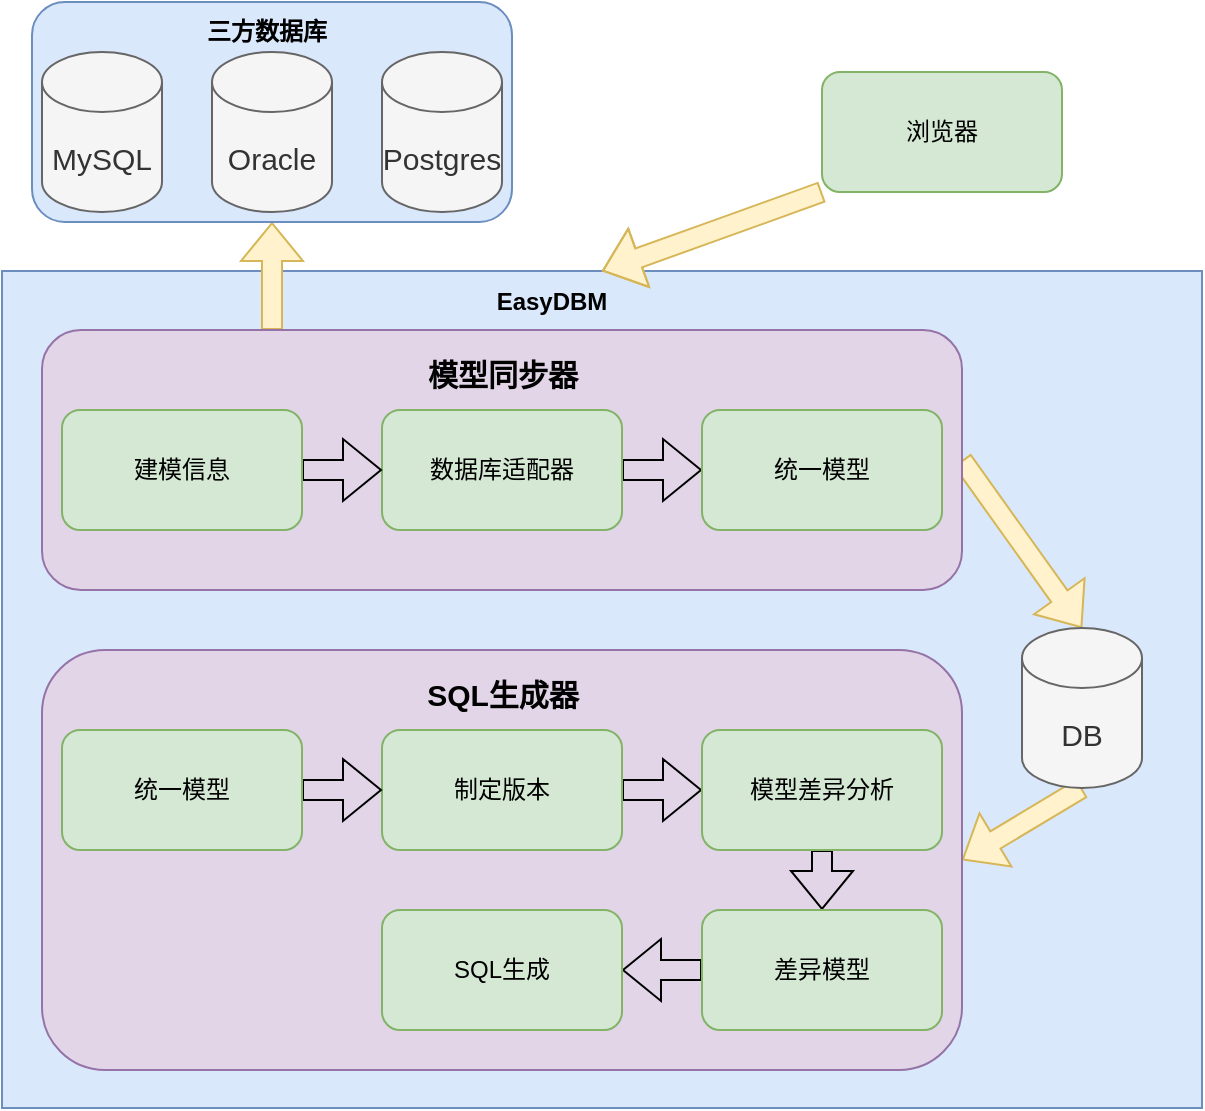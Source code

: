 <mxfile version="20.3.0" type="device"><diagram name="Page-1" id="c7558073-3199-34d8-9f00-42111426c3f3"><mxGraphModel dx="1102" dy="1012" grid="1" gridSize="10" guides="1" tooltips="1" connect="1" arrows="1" fold="1" page="1" pageScale="1" pageWidth="826" pageHeight="1169" background="none" math="0" shadow="0"><root><mxCell id="0"/><mxCell id="1" parent="0"/><mxCell id="Vg9A6X_OghYamFGoCZQ6-18" value="" style="rounded=0;whiteSpace=wrap;html=1;fillColor=#dae8fc;strokeColor=#6c8ebf;" parent="1" vertex="1"><mxGeometry x="130" y="211.5" width="600" height="418.5" as="geometry"/></mxCell><mxCell id="Xhe0FWqom_K3WWO9ixjx-147" style="edgeStyle=none;shape=flexArrow;rounded=0;orthogonalLoop=1;jettySize=auto;html=1;exitX=1;exitY=0.5;exitDx=0;exitDy=0;entryX=0.5;entryY=0;entryDx=0;entryDy=0;entryPerimeter=0;fontSize=15;fillColor=#fff2cc;strokeColor=#d6b656;" parent="1" source="Xhe0FWqom_K3WWO9ixjx-132" target="Xhe0FWqom_K3WWO9ixjx-146" edge="1"><mxGeometry relative="1" as="geometry"/></mxCell><mxCell id="Vg9A6X_OghYamFGoCZQ6-24" style="shape=flexArrow;rounded=0;orthogonalLoop=1;jettySize=auto;html=1;exitX=0.25;exitY=0;exitDx=0;exitDy=0;entryX=0.5;entryY=1;entryDx=0;entryDy=0;fillColor=#fff2cc;strokeColor=#d6b656;" parent="1" source="Xhe0FWqom_K3WWO9ixjx-132" target="Vg9A6X_OghYamFGoCZQ6-14" edge="1"><mxGeometry relative="1" as="geometry"/></mxCell><mxCell id="Xhe0FWqom_K3WWO9ixjx-132" value="" style="rounded=1;whiteSpace=wrap;html=1;fillColor=#e1d5e7;strokeColor=#9673a6;" parent="1" vertex="1"><mxGeometry x="150" y="241" width="460" height="130" as="geometry"/></mxCell><mxCell id="Xhe0FWqom_K3WWO9ixjx-145" style="edgeStyle=none;shape=flexArrow;rounded=0;orthogonalLoop=1;jettySize=auto;html=1;exitX=1;exitY=0.5;exitDx=0;exitDy=0;entryX=0;entryY=0.5;entryDx=0;entryDy=0;fontSize=15;" parent="1" source="Xhe0FWqom_K3WWO9ixjx-133" target="Xhe0FWqom_K3WWO9ixjx-134" edge="1"><mxGeometry relative="1" as="geometry"/></mxCell><mxCell id="Xhe0FWqom_K3WWO9ixjx-133" value="数据库适配器" style="rounded=1;whiteSpace=wrap;html=1;fillColor=#d5e8d4;strokeColor=#82b366;" parent="1" vertex="1"><mxGeometry x="320" y="281" width="120" height="60" as="geometry"/></mxCell><mxCell id="Xhe0FWqom_K3WWO9ixjx-134" value="统一模型" style="rounded=1;whiteSpace=wrap;html=1;fillColor=#d5e8d4;strokeColor=#82b366;" parent="1" vertex="1"><mxGeometry x="480" y="281" width="120" height="60" as="geometry"/></mxCell><mxCell id="Xhe0FWqom_K3WWO9ixjx-135" value="&lt;font style=&quot;font-size: 15px;&quot;&gt;模型同步器&lt;/font&gt;" style="text;strokeColor=none;fillColor=none;html=1;fontSize=24;fontStyle=1;verticalAlign=middle;align=center;" parent="1" vertex="1"><mxGeometry x="330" y="241" width="100" height="40" as="geometry"/></mxCell><mxCell id="Xhe0FWqom_K3WWO9ixjx-144" style="edgeStyle=none;rounded=0;orthogonalLoop=1;jettySize=auto;html=1;exitX=1;exitY=0.5;exitDx=0;exitDy=0;entryX=0;entryY=0.5;entryDx=0;entryDy=0;fontSize=15;shape=flexArrow;" parent="1" source="Xhe0FWqom_K3WWO9ixjx-142" target="Xhe0FWqom_K3WWO9ixjx-133" edge="1"><mxGeometry relative="1" as="geometry"/></mxCell><mxCell id="Xhe0FWqom_K3WWO9ixjx-142" value="建模信息" style="rounded=1;whiteSpace=wrap;html=1;fillColor=#d5e8d4;strokeColor=#82b366;" parent="1" vertex="1"><mxGeometry x="160" y="281" width="120" height="60" as="geometry"/></mxCell><mxCell id="Xhe0FWqom_K3WWO9ixjx-157" style="edgeStyle=none;shape=flexArrow;rounded=0;orthogonalLoop=1;jettySize=auto;html=1;exitX=0.5;exitY=1;exitDx=0;exitDy=0;exitPerimeter=0;entryX=1;entryY=0.5;entryDx=0;entryDy=0;fontSize=15;fillColor=#fff2cc;strokeColor=#d6b656;" parent="1" source="Xhe0FWqom_K3WWO9ixjx-146" target="Xhe0FWqom_K3WWO9ixjx-149" edge="1"><mxGeometry relative="1" as="geometry"/></mxCell><mxCell id="Xhe0FWqom_K3WWO9ixjx-146" value="DB" style="shape=cylinder3;whiteSpace=wrap;html=1;boundedLbl=1;backgroundOutline=1;size=15;fontSize=15;fillColor=#f5f5f5;strokeColor=#666666;fontColor=#333333;" parent="1" vertex="1"><mxGeometry x="640" y="390" width="60" height="80" as="geometry"/></mxCell><mxCell id="Xhe0FWqom_K3WWO9ixjx-149" value="" style="rounded=1;whiteSpace=wrap;html=1;fillColor=#e1d5e7;strokeColor=#9673a6;" parent="1" vertex="1"><mxGeometry x="150" y="401" width="460" height="210" as="geometry"/></mxCell><mxCell id="Xhe0FWqom_K3WWO9ixjx-150" style="edgeStyle=none;shape=flexArrow;rounded=0;orthogonalLoop=1;jettySize=auto;html=1;exitX=1;exitY=0.5;exitDx=0;exitDy=0;entryX=0;entryY=0.5;entryDx=0;entryDy=0;fontSize=15;" parent="1" source="Xhe0FWqom_K3WWO9ixjx-151" target="Xhe0FWqom_K3WWO9ixjx-152" edge="1"><mxGeometry relative="1" as="geometry"/></mxCell><mxCell id="Xhe0FWqom_K3WWO9ixjx-151" value="制定版本" style="rounded=1;whiteSpace=wrap;html=1;fillColor=#d5e8d4;strokeColor=#82b366;" parent="1" vertex="1"><mxGeometry x="320" y="441" width="120" height="60" as="geometry"/></mxCell><mxCell id="Vg9A6X_OghYamFGoCZQ6-4" style="edgeStyle=orthogonalEdgeStyle;shape=flexArrow;rounded=0;orthogonalLoop=1;jettySize=auto;html=1;exitX=0.5;exitY=1;exitDx=0;exitDy=0;entryX=0.5;entryY=0;entryDx=0;entryDy=0;" parent="1" source="Xhe0FWqom_K3WWO9ixjx-152" target="Xhe0FWqom_K3WWO9ixjx-158" edge="1"><mxGeometry relative="1" as="geometry"/></mxCell><mxCell id="Xhe0FWqom_K3WWO9ixjx-152" value="模型差异分析" style="rounded=1;whiteSpace=wrap;html=1;fillColor=#d5e8d4;strokeColor=#82b366;" parent="1" vertex="1"><mxGeometry x="480" y="441" width="120" height="60" as="geometry"/></mxCell><mxCell id="Xhe0FWqom_K3WWO9ixjx-153" value="&lt;span style=&quot;font-size: 15px;&quot;&gt;SQL生成器&lt;/span&gt;" style="text;strokeColor=none;fillColor=none;html=1;fontSize=24;fontStyle=1;verticalAlign=middle;align=center;" parent="1" vertex="1"><mxGeometry x="330" y="401" width="100" height="40" as="geometry"/></mxCell><mxCell id="Xhe0FWqom_K3WWO9ixjx-154" style="edgeStyle=none;rounded=0;orthogonalLoop=1;jettySize=auto;html=1;exitX=1;exitY=0.5;exitDx=0;exitDy=0;entryX=0;entryY=0.5;entryDx=0;entryDy=0;fontSize=15;shape=flexArrow;" parent="1" source="Xhe0FWqom_K3WWO9ixjx-155" target="Xhe0FWqom_K3WWO9ixjx-151" edge="1"><mxGeometry relative="1" as="geometry"/></mxCell><mxCell id="Xhe0FWqom_K3WWO9ixjx-155" value="统一模型" style="rounded=1;whiteSpace=wrap;html=1;fillColor=#d5e8d4;strokeColor=#82b366;" parent="1" vertex="1"><mxGeometry x="160" y="441" width="120" height="60" as="geometry"/></mxCell><mxCell id="Vg9A6X_OghYamFGoCZQ6-6" value="" style="edgeStyle=orthogonalEdgeStyle;shape=flexArrow;rounded=0;orthogonalLoop=1;jettySize=auto;html=1;" parent="1" source="Xhe0FWqom_K3WWO9ixjx-158" target="Vg9A6X_OghYamFGoCZQ6-5" edge="1"><mxGeometry relative="1" as="geometry"/></mxCell><mxCell id="Xhe0FWqom_K3WWO9ixjx-158" value="差异模型" style="rounded=1;whiteSpace=wrap;html=1;fillColor=#d5e8d4;strokeColor=#82b366;" parent="1" vertex="1"><mxGeometry x="480" y="531" width="120" height="60" as="geometry"/></mxCell><mxCell id="Vg9A6X_OghYamFGoCZQ6-5" value="SQL生成" style="rounded=1;whiteSpace=wrap;html=1;fillColor=#d5e8d4;strokeColor=#82b366;" parent="1" vertex="1"><mxGeometry x="320" y="531" width="120" height="60" as="geometry"/></mxCell><mxCell id="Vg9A6X_OghYamFGoCZQ6-14" value="" style="rounded=1;whiteSpace=wrap;html=1;fillColor=#dae8fc;strokeColor=#6c8ebf;" parent="1" vertex="1"><mxGeometry x="145" y="77" width="240" height="110" as="geometry"/></mxCell><mxCell id="Vg9A6X_OghYamFGoCZQ6-11" value="MySQL" style="shape=cylinder3;whiteSpace=wrap;html=1;boundedLbl=1;backgroundOutline=1;size=15;fontSize=15;fillColor=#f5f5f5;strokeColor=#666666;fontColor=#333333;" parent="1" vertex="1"><mxGeometry x="150" y="102" width="60" height="80" as="geometry"/></mxCell><mxCell id="Vg9A6X_OghYamFGoCZQ6-12" value="Oracle" style="shape=cylinder3;whiteSpace=wrap;html=1;boundedLbl=1;backgroundOutline=1;size=15;fontSize=15;fillColor=#f5f5f5;strokeColor=#666666;fontColor=#333333;" parent="1" vertex="1"><mxGeometry x="235" y="102" width="60" height="80" as="geometry"/></mxCell><mxCell id="Vg9A6X_OghYamFGoCZQ6-13" value="Postgres" style="shape=cylinder3;whiteSpace=wrap;html=1;boundedLbl=1;backgroundOutline=1;size=15;fontSize=15;fillColor=#f5f5f5;strokeColor=#666666;fontColor=#333333;" parent="1" vertex="1"><mxGeometry x="320" y="102" width="60" height="80" as="geometry"/></mxCell><mxCell id="Vg9A6X_OghYamFGoCZQ6-25" style="edgeStyle=none;shape=flexArrow;rounded=0;orthogonalLoop=1;jettySize=auto;html=1;exitX=0;exitY=1;exitDx=0;exitDy=0;entryX=0.5;entryY=0;entryDx=0;entryDy=0;fillColor=#fff2cc;strokeColor=#d6b656;" parent="1" source="Vg9A6X_OghYamFGoCZQ6-20" target="Vg9A6X_OghYamFGoCZQ6-18" edge="1"><mxGeometry relative="1" as="geometry"><Array as="points"><mxPoint x="490" y="190"/></Array></mxGeometry></mxCell><mxCell id="Vg9A6X_OghYamFGoCZQ6-20" value="浏览器" style="rounded=1;whiteSpace=wrap;html=1;fillColor=#d5e8d4;strokeColor=#82b366;" parent="1" vertex="1"><mxGeometry x="540" y="112" width="120" height="60" as="geometry"/></mxCell><mxCell id="Vg9A6X_OghYamFGoCZQ6-26" value="&lt;b&gt;EasyDBM&lt;/b&gt;" style="text;html=1;strokeColor=none;fillColor=none;align=center;verticalAlign=middle;whiteSpace=wrap;rounded=0;" parent="1" vertex="1"><mxGeometry x="375" y="212" width="60" height="30" as="geometry"/></mxCell><mxCell id="Vg9A6X_OghYamFGoCZQ6-27" value="&lt;b&gt;三方数据库&lt;/b&gt;" style="text;html=1;strokeColor=none;fillColor=none;align=center;verticalAlign=middle;whiteSpace=wrap;rounded=0;" parent="1" vertex="1"><mxGeometry x="230" y="77" width="65" height="30" as="geometry"/></mxCell></root></mxGraphModel></diagram></mxfile>